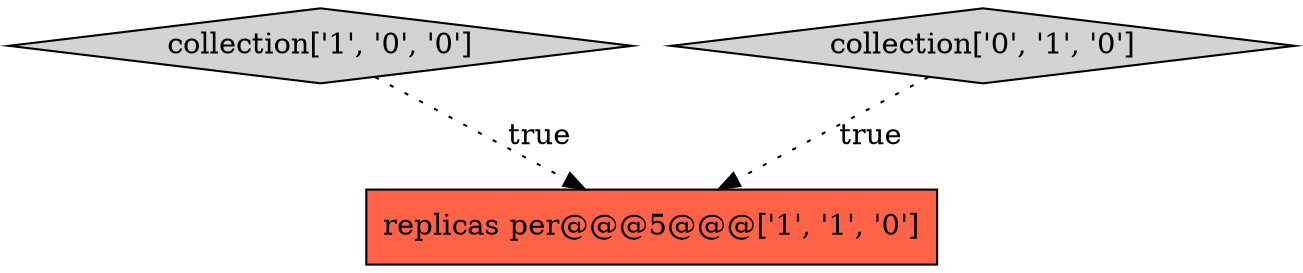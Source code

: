digraph {
1 [style = filled, label = "collection['1', '0', '0']", fillcolor = lightgray, shape = diamond image = "AAA0AAABBB1BBB"];
2 [style = filled, label = "collection['0', '1', '0']", fillcolor = lightgray, shape = diamond image = "AAA0AAABBB2BBB"];
0 [style = filled, label = "replicas per@@@5@@@['1', '1', '0']", fillcolor = tomato, shape = box image = "AAA0AAABBB1BBB"];
2->0 [style = dotted, label="true"];
1->0 [style = dotted, label="true"];
}
